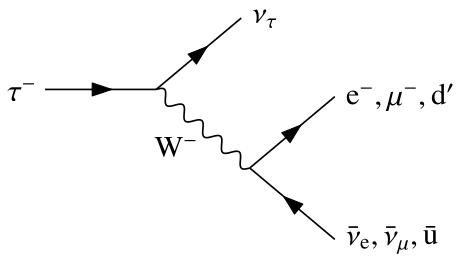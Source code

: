 <?xml version="1.0"?>
<!DOCTYPE ipe SYSTEM "ipe.dtd">
<ipe version="70107" creator="Ipe 7.1.10">
<info created="D:20170701214807" modified="D:20170706234133"/>
<preamble>\usepackage{txfonts}</preamble>
<ipestyle name="basic">
<symbol name="arrow/arc(spx)">
<path stroke="sym-stroke" fill="sym-stroke" pen="sym-pen">
0 0 m
-1 0.333 l
-1 -0.333 l
h
</path>
</symbol>
<symbol name="arrow/farc(spx)">
<path stroke="sym-stroke" fill="white" pen="sym-pen">
0 0 m
-1 0.333 l
-1 -0.333 l
h
</path>
</symbol>
<symbol name="arrow/ptarc(spx)">
<path stroke="sym-stroke" fill="sym-stroke" pen="sym-pen">
0 0 m
-1 0.333 l
-0.8 0 l
-1 -0.333 l
h
</path>
</symbol>
<symbol name="arrow/fptarc(spx)">
<path stroke="sym-stroke" fill="white" pen="sym-pen">
0 0 m
-1 0.333 l
-0.8 0 l
-1 -0.333 l
h
</path>
</symbol>
<symbol name="mark/circle(sx)" transformations="translations">
<path fill="sym-stroke">
0.6 0 0 0.6 0 0 e
0.4 0 0 0.4 0 0 e
</path>
</symbol>
<symbol name="mark/disk(sx)" transformations="translations">
<path fill="sym-stroke">
0.6 0 0 0.6 0 0 e
</path>
</symbol>
<symbol name="mark/fdisk(sfx)" transformations="translations">
<group>
<path fill="sym-fill">
0.5 0 0 0.5 0 0 e
</path>
<path fill="sym-stroke" fillrule="eofill">
0.6 0 0 0.6 0 0 e
0.4 0 0 0.4 0 0 e
</path>
</group>
</symbol>
<symbol name="mark/box(sx)" transformations="translations">
<path fill="sym-stroke" fillrule="eofill">
-0.6 -0.6 m
0.6 -0.6 l
0.6 0.6 l
-0.6 0.6 l
h
-0.4 -0.4 m
0.4 -0.4 l
0.4 0.4 l
-0.4 0.4 l
h
</path>
</symbol>
<symbol name="mark/square(sx)" transformations="translations">
<path fill="sym-stroke">
-0.6 -0.6 m
0.6 -0.6 l
0.6 0.6 l
-0.6 0.6 l
h
</path>
</symbol>
<symbol name="mark/fsquare(sfx)" transformations="translations">
<group>
<path fill="sym-fill">
-0.5 -0.5 m
0.5 -0.5 l
0.5 0.5 l
-0.5 0.5 l
h
</path>
<path fill="sym-stroke" fillrule="eofill">
-0.6 -0.6 m
0.6 -0.6 l
0.6 0.6 l
-0.6 0.6 l
h
-0.4 -0.4 m
0.4 -0.4 l
0.4 0.4 l
-0.4 0.4 l
h
</path>
</group>
</symbol>
<symbol name="mark/cross(sx)" transformations="translations">
<group>
<path fill="sym-stroke">
-0.43 -0.57 m
0.57 0.43 l
0.43 0.57 l
-0.57 -0.43 l
h
</path>
<path fill="sym-stroke">
-0.43 0.57 m
0.57 -0.43 l
0.43 -0.57 l
-0.57 0.43 l
h
</path>
</group>
</symbol>
<symbol name="arrow/fnormal(spx)">
<path stroke="sym-stroke" fill="white" pen="sym-pen">
0 0 m
-1 0.333 l
-1 -0.333 l
h
</path>
</symbol>
<symbol name="arrow/pointed(spx)">
<path stroke="sym-stroke" fill="sym-stroke" pen="sym-pen">
0 0 m
-1 0.333 l
-0.8 0 l
-1 -0.333 l
h
</path>
</symbol>
<symbol name="arrow/fpointed(spx)">
<path stroke="sym-stroke" fill="white" pen="sym-pen">
0 0 m
-1 0.333 l
-0.8 0 l
-1 -0.333 l
h
</path>
</symbol>
<symbol name="arrow/linear(spx)">
<path stroke="sym-stroke" pen="sym-pen">
-1 0.333 m
0 0 l
-1 -0.333 l
</path>
</symbol>
<symbol name="arrow/fdouble(spx)">
<path stroke="sym-stroke" fill="white" pen="sym-pen">
0 0 m
-1 0.333 l
-1 -0.333 l
h
-1 0 m
-2 0.333 l
-2 -0.333 l
h
</path>
</symbol>
<symbol name="arrow/double(spx)">
<path stroke="sym-stroke" fill="sym-stroke" pen="sym-pen">
0 0 m
-1 0.333 l
-1 -0.333 l
h
-1 0 m
-2 0.333 l
-2 -0.333 l
h
</path>
</symbol>
<pen name="heavier" value="0.8"/>
<pen name="fat" value="1.2"/>
<pen name="ultrafat" value="2"/>
<symbolsize name="large" value="5"/>
<symbolsize name="small" value="2"/>
<symbolsize name="tiny" value="1.1"/>
<arrowsize name="large" value="10"/>
<arrowsize name="small" value="5"/>
<arrowsize name="tiny" value="3"/>
<color name="red" value="1 0 0"/>
<color name="green" value="0 1 0"/>
<color name="blue" value="0 0 1"/>
<color name="yellow" value="1 1 0"/>
<color name="orange" value="1 0.647 0"/>
<color name="gold" value="1 0.843 0"/>
<color name="purple" value="0.627 0.125 0.941"/>
<color name="gray" value="0.745"/>
<color name="brown" value="0.647 0.165 0.165"/>
<color name="navy" value="0 0 0.502"/>
<color name="pink" value="1 0.753 0.796"/>
<color name="seagreen" value="0.18 0.545 0.341"/>
<color name="turquoise" value="0.251 0.878 0.816"/>
<color name="violet" value="0.933 0.51 0.933"/>
<color name="darkblue" value="0 0 0.545"/>
<color name="darkcyan" value="0 0.545 0.545"/>
<color name="darkgray" value="0.663"/>
<color name="darkgreen" value="0 0.392 0"/>
<color name="darkmagenta" value="0.545 0 0.545"/>
<color name="darkorange" value="1 0.549 0"/>
<color name="darkred" value="0.545 0 0"/>
<color name="lightblue" value="0.678 0.847 0.902"/>
<color name="lightcyan" value="0.878 1 1"/>
<color name="lightgray" value="0.827"/>
<color name="lightgreen" value="0.565 0.933 0.565"/>
<color name="lightyellow" value="1 1 0.878"/>
<dashstyle name="dashed" value="[4] 0"/>
<dashstyle name="dotted" value="[1 3] 0"/>
<dashstyle name="dash dotted" value="[4 2 1 2] 0"/>
<dashstyle name="dash dot dotted" value="[4 2 1 2 1 2] 0"/>
<textsize name="large" value="\large"/>
<textsize name="Large" value="\Large"/>
<textsize name="LARGE" value="\LARGE"/>
<textsize name="huge" value="\huge"/>
<textsize name="Huge" value="\Huge"/>
<textsize name="small" value="\small"/>
<textsize name="footnote" value="\footnotesize"/>
<textsize name="tiny" value="\tiny"/>
<textstyle name="center" begin="\begin{center}" end="\end{center}"/>
<textstyle name="itemize" begin="\begin{itemize}" end="\end{itemize}"/>
<textstyle name="item" begin="\begin{itemize}\item{}" end="\end{itemize}"/>
<gridsize name="4 pts" value="4"/>
<gridsize name="8 pts (~3 mm)" value="8"/>
<gridsize name="16 pts (~6 mm)" value="16"/>
<gridsize name="32 pts (~12 mm)" value="32"/>
<gridsize name="10 pts (~3.5 mm)" value="10"/>
<gridsize name="20 pts (~7 mm)" value="20"/>
<gridsize name="14 pts (~5 mm)" value="14"/>
<gridsize name="28 pts (~10 mm)" value="28"/>
<gridsize name="56 pts (~20 mm)" value="56"/>
<anglesize name="90 deg" value="90"/>
<anglesize name="60 deg" value="60"/>
<anglesize name="45 deg" value="45"/>
<anglesize name="30 deg" value="30"/>
<anglesize name="22.5 deg" value="22.5"/>
<opacity name="10%" value="0.1"/>
<opacity name="30%" value="0.3"/>
<opacity name="50%" value="0.5"/>
<opacity name="75%" value="0.75"/>
<tiling name="falling" angle="-60" step="4" width="1"/>
<tiling name="rising" angle="30" step="4" width="1"/>
</ipestyle>
<page>
<layer name="alpha"/>
<view layers="alpha" active="alpha"/>
<text layer="alpha" matrix="1 0 0 1 -171 0" transformations="translations" pos="272 704" stroke="black" type="label" width="10.572" height="7.92" depth="0.13" halign="right" valign="center" size="11">$\tau^-$</text>
<text matrix="1 0 0 1 -141.358 -22.2885" transformations="translations" pos="320 752" stroke="black" type="label" width="9.175" height="4.844" depth="1.74" valign="center" size="11">$\nu_\tau$</text>
<text matrix="1 0 0 1 -171.652 13.4289" transformations="translations" pos="384 688" stroke="black" type="label" width="39.255" height="7.911" depth="2.26" valign="center" size="11">$\mathrm{e}^-, \mu^-, \mathrm{d}^\prime$</text>
<text matrix="1 0 0 1 -171.652 42.0058" transformations="translations" pos="384 608" stroke="black" type="label" width="33.2" height="6.645" depth="3.22" valign="center" size="11">$\bar{\nu}_\mathrm{e}, \bar{\nu}_\mu, \bar{\mathrm{u}}$</text>
<text matrix="1 0 0 1 -8.86088 -8.40124" transformations="translations" pos="168 696" stroke="black" type="label" width="15.722" height="7.918" depth="0.11" halign="right" valign="top" size="11">$\mathrm{W}^-$</text>
<group>
<path stroke="black" pen="0.6">
104 704 m
144 704 l
</path>
<path stroke="black" arrow="normal/normal">
124 704 m
128 704 l
</path>
</group>
<group matrix="0.766044 0.642788 -0.642788 0.766044 516.854 97.8548">
<path stroke="black" pen="0.6">
104 704 m
144 704 l
</path>
<path stroke="black" arrow="normal/normal">
124 704 m
128 704 l
</path>
</group>
<group matrix="0.766044 0.642788 -0.642788 0.766044 550.56 69.5724">
<path stroke="black" pen="0.6">
104 704 m
144 704 l
</path>
<path stroke="black" arrow="normal/normal">
124 704 m
128 704 l
</path>
</group>
<path stroke="white">
256 736 m
256 644 l
88 644 l
88 736 l
h
</path>
<group matrix="-0.766044 0.642788 -0.642788 -0.766044 740.539 1122.45">
<path stroke="black" pen="0.6">
104 704 m
144 704 l
</path>
<path stroke="black" arrow="normal/normal">
124 704 m
128 704 l
</path>
</group>
<path matrix="0.766044 -0.642788 0.642788 0.766044 -370.58 289.88" stroke="black" pen="0.6">
128 648 m
128.148 648.216
128.296 648.424
128.444 648.624 c
128.593 648.824
128.741 649.015
128.889 649.186 c
129.037 649.357
129.185 649.507
129.333 649.629 c
129.481 649.752
129.63 649.847
129.778 649.91 c
129.926 649.973
130.074 650.003
130.222 650 c
130.37 649.996
130.519 649.959
130.667 649.89 c
130.815 649.821
130.963 649.72
131.111 649.592 c
131.259 649.463
131.407 649.308
131.556 649.134 c
131.704 648.96
131.852 648.766
132 648.563 c
132.148 648.36
132.296 648.148
132.444 647.937 c
132.593 647.725
132.741 647.515
132.889 647.316 c
133.037 647.117
133.185 646.93
133.333 646.764 c
133.481 646.597
133.63 646.452
133.778 646.335 c
133.926 646.218
134.074 646.129
134.222 646.072 c
134.37 646.016
134.519 645.992
134.667 646.002 c
134.815 646.012
134.963 646.056
135.111 646.132 c
135.259 646.207
135.407 646.314
135.556 646.448 c
135.704 646.581
135.852 646.741
136 646.919 c
136.148 647.097
136.296 647.293
136.444 647.498 c
136.593 647.702
136.741 647.916
136.889 648.127 c
137.037 648.338
137.185 648.547
137.333 648.743 c
137.481 648.94
137.63 649.124
137.778 649.286 c
137.926 649.448
138.074 649.588
138.222 649.699 c
138.37 649.811
138.519 649.894
138.667 649.944 c
138.815 649.993
138.963 650.01
139.111 649.994 c
139.259 649.977
139.407 649.926
139.556 649.845 c
139.704 649.763
139.852 649.65
140 649.511 c
140.148 649.373
140.296 649.209
140.444 649.027 c
140.593 648.846
140.741 648.647
140.889 648.441 c
141.037 648.234
141.185 648.02
141.333 647.81 c
141.481 647.599
141.63 647.392
141.778 647.198 c
141.926 647.004
142.074 646.824
142.222 646.666 c
142.37 646.509
142.519 646.374
142.667 646.268 c
142.815 646.162
142.963 646.086
143.111 646.042 c
143.259 645.999
143.407 645.989
143.556 646.012 c
143.704 646.036
143.852 646.093
144 646.181 c
144.148 646.269
144.296 646.387
144.444 646.531 c
144.593 646.674
144.741 646.843
144.889 647.028 c
145.037 647.212
145.185 647.414
145.333 647.621 c
145.481 647.829
145.63 648.043
145.778 648.253 c
145.926 648.463
146.074 648.669
146.222 648.86 c
146.37 649.051
146.519 649.227
146.667 649.38 c
146.815 649.533
146.963 649.663
147.111 649.763 c
147.259 649.863
147.407 649.933
147.556 649.97 c
147.704 650.006
147.852 650.01
148 649.98 c
148.148 649.95
148.296 649.886
148.444 649.792 c
148.593 649.698
148.741 649.574
148.889 649.425 c
149.037 649.277
149.185 649.104
149.333 648.916 c
149.481 648.728
149.63 648.525
149.778 648.316 c
149.926 648.107
150.074 647.893
150.222 647.684 c
150.37 647.475
150.519 647.272
150.667 647.084 c
150.815 646.896
150.963 646.723
151.111 646.575 c
151.259 646.426
151.407 646.302
151.556 646.208 c
151.704 646.114
151.852 646.05
152 646.02 c
152.148 645.99
152.296 645.994
152.444 646.03 c
152.593 646.067
152.741 646.137
152.889 646.237 c
153.037 646.337
153.185 646.467
153.333 646.62 c
153.481 646.773
153.63 646.949
153.778 647.14 c
153.926 647.331
154.074 647.537
154.222 647.747 c
154.37 647.957
154.519 648.171
154.667 648.379 c
154.815 648.586
154.963 648.788
155.111 648.972 c
155.259 649.157
155.407 649.326
155.556 649.469 c
155.704 649.613
155.852 649.731
156 649.819 c
156.148 649.907
156.296 649.964
156.444 649.988 c
156.593 650.011
156.741 650.001
156.889 649.958 c
157.037 649.914
157.185 649.838
157.333 649.732 c
157.481 649.626
157.63 649.491
157.778 649.334 c
157.926 649.176
158.074 648.996
158.222 648.802 c
158.37 648.608
158.519 648.401
158.667 648.19 c
158.815 647.98
158.963 647.766
159.111 647.559 c
159.259 647.353
159.407 647.154
159.556 646.973 c
159.704 646.791
159.852 646.627
160 646.489 c
160.148 646.35
160.296 646.237
160.444 646.155 c
160.593 646.074
160.741 646.023
160.889 646.006 c
161.037 645.99
161.185 646.007
161.333 646.056 c
161.481 646.106
161.63 646.189
161.778 646.301 c
161.926 646.412
162.074 646.552
162.222 646.714 c
162.37 646.876
162.519 647.06
162.667 647.257 c
162.815 647.453
162.963 647.662
163.111 647.873 c
163.259 648.084
163.407 648.298
163.556 648.502 c
163.704 648.707
163.852 648.903
164 649.081 c
164.148 649.259
164.296 649.419
164.444 649.552 c
164.593 649.686
164.741 649.793
164.889 649.868 c
165.037 649.944
165.185 649.988
165.333 649.998 c
165.481 650.008
165.63 649.984
165.778 649.928 c
165.926 649.871
166.074 649.782
166.222 649.665 c
166.37 649.548
166.519 649.403
166.667 649.236 c
166.815 649.07
166.963 648.883
167.111 648.684 c
167.259 648.485
167.407 648.275
167.556 648.063 c
167.704 647.852
167.852 647.64
168 647.437 c
168.148 647.234
168.296 647.04
168.444 646.866 c
168.593 646.692
168.741 646.537
168.889 646.408 c
169.037 646.28
169.185 646.179
169.333 646.11 c
169.481 646.041
169.63 646.004
169.778 646 c
169.926 645.997
170.074 646.027
170.222 646.09 c
170.37 646.153
170.519 646.248
170.667 646.371 c
170.815 646.493
170.963 646.643
171.111 646.814 c
171.259 646.985
171.407 647.176
171.556 647.376 c
171.704 647.576
171.852 647.784
172 648 c
</path>
</page>
</ipe>
